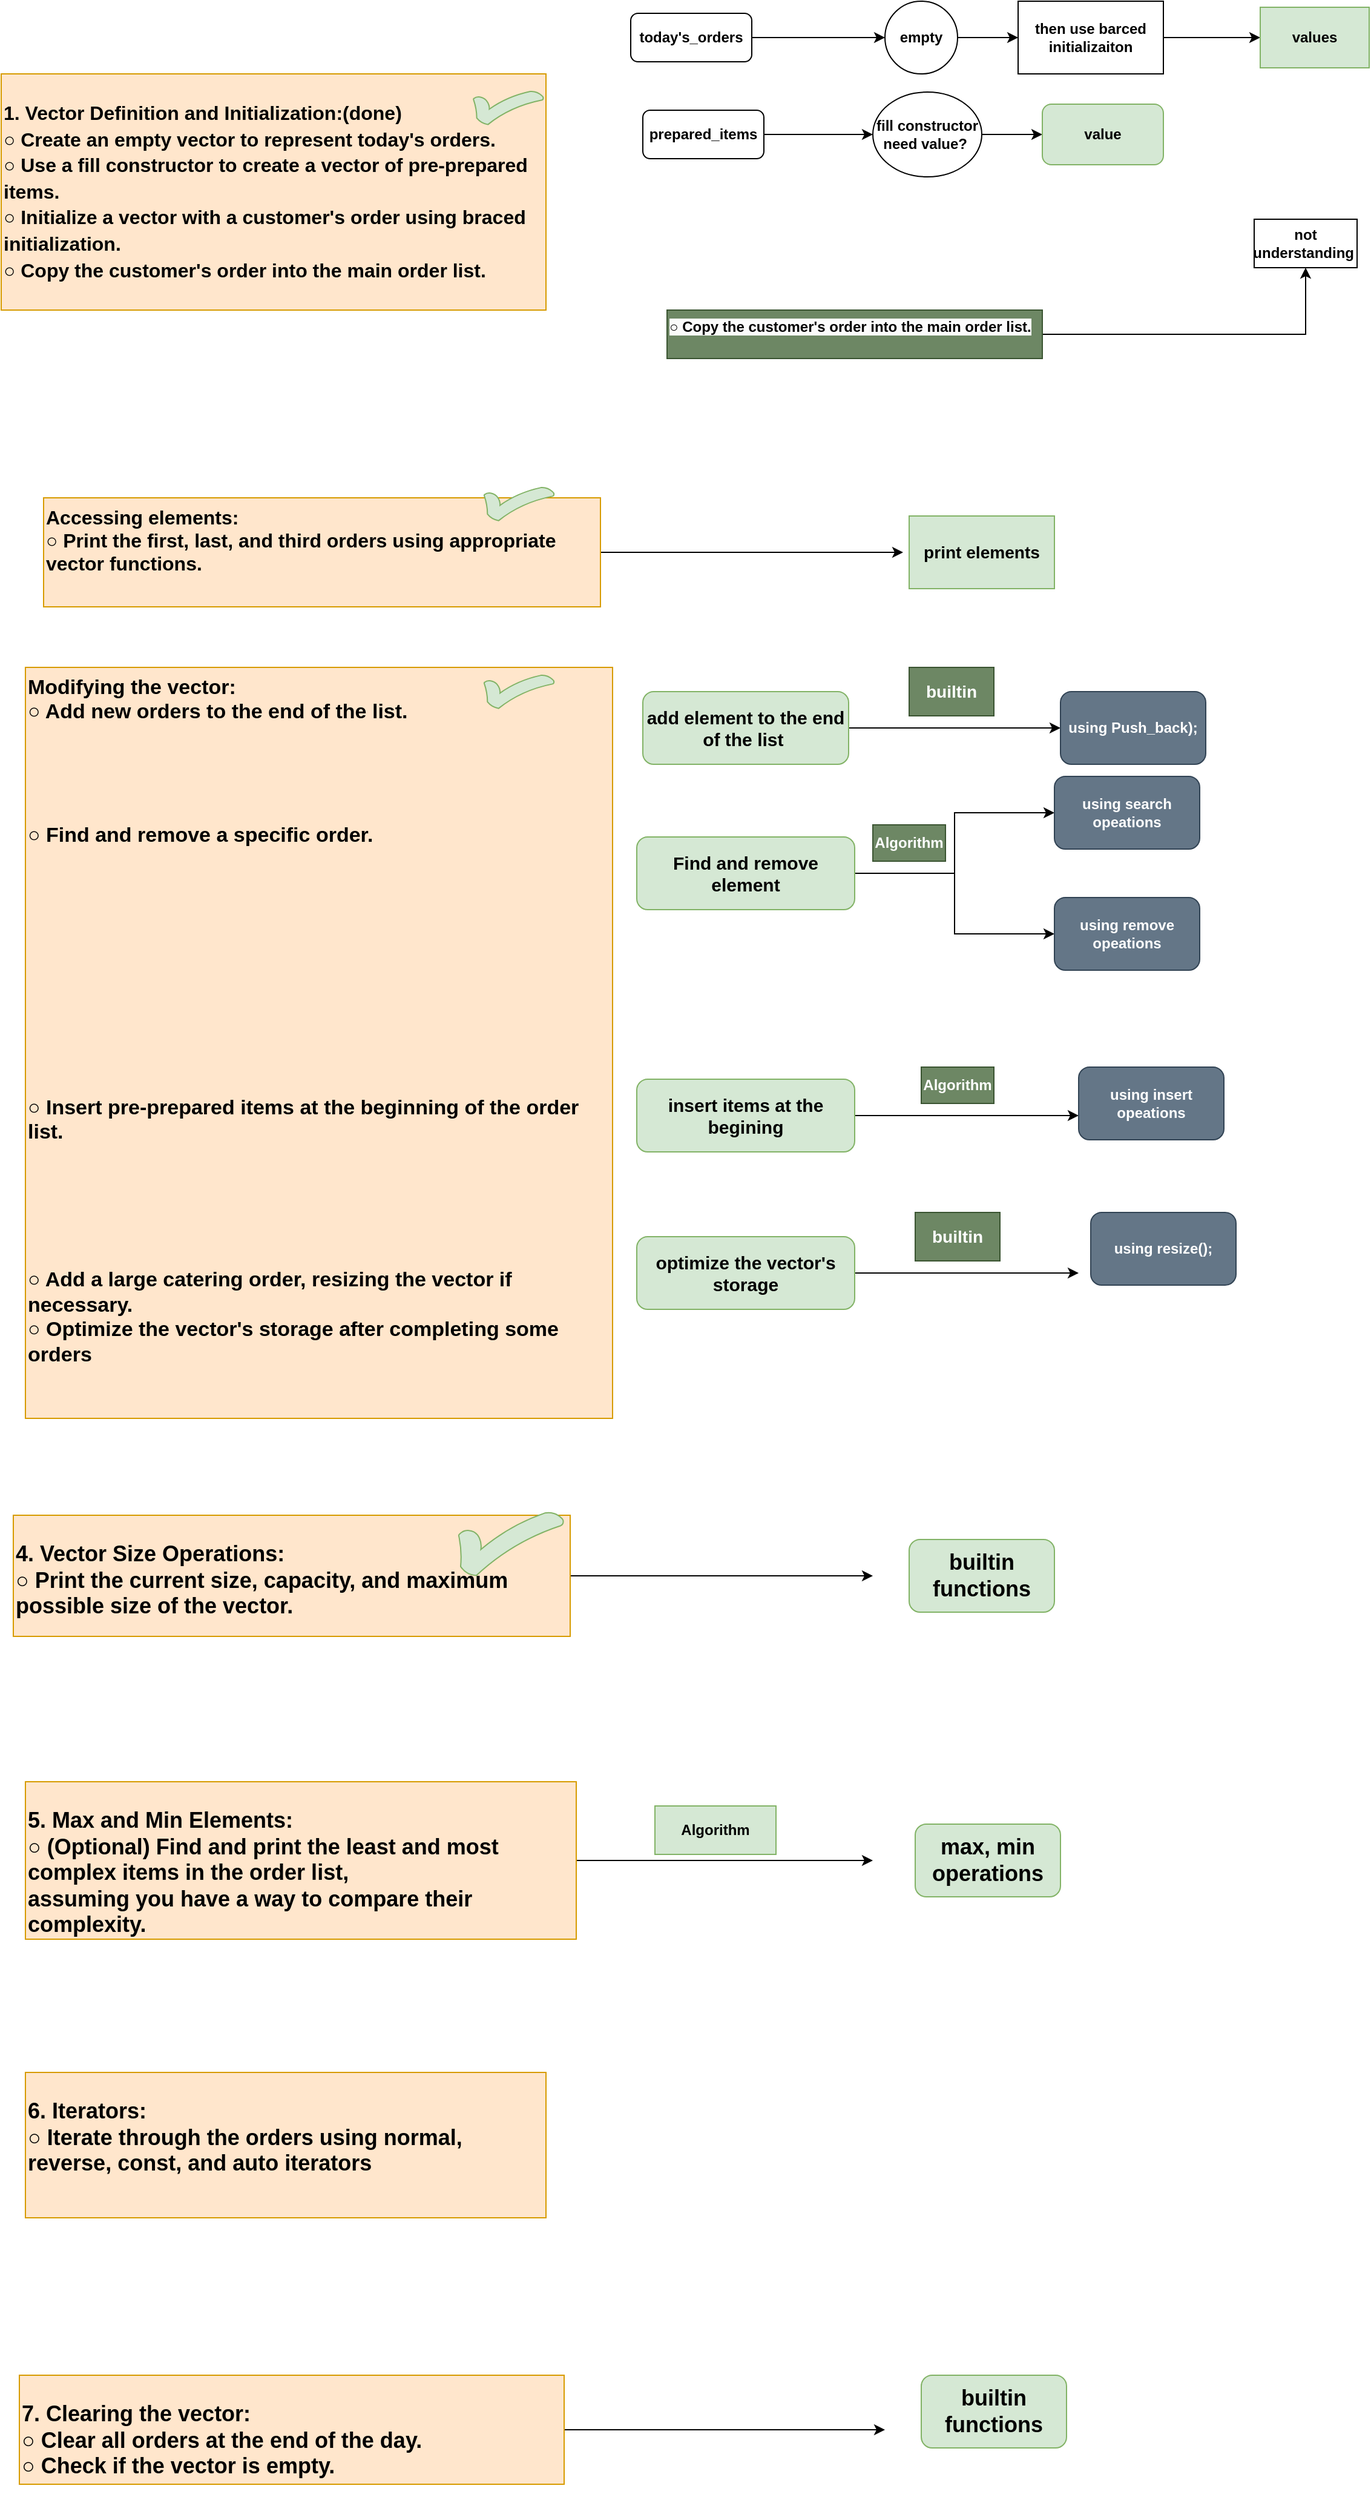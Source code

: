 <mxfile version="26.0.6">
  <diagram name="Page-1" id="wyvEPADK-sb8oglInLDm">
    <mxGraphModel dx="1214" dy="728" grid="1" gridSize="10" guides="1" tooltips="1" connect="1" arrows="1" fold="1" page="1" pageScale="1" pageWidth="850" pageHeight="1100" math="0" shadow="0">
      <root>
        <mxCell id="0" />
        <mxCell id="1" parent="0" />
        <mxCell id="D6_TP457iKL7m99HxI2h-1" value="&lt;h2&gt;&lt;font style=&quot;font-size: 16px;&quot;&gt;1. Vector Definition and Initialization:(done)&lt;br&gt;○ Create an empty vector to represent today&#39;s orders.&lt;br&gt;○ Use a fill constructor to create a vector of pre-prepared items.&lt;br&gt;○ Initialize a vector with a customer&#39;s order using braced initialization.&lt;br&gt;○ Copy the customer&#39;s order into the main order list.&lt;/font&gt;&lt;/h2&gt;" style="text;whiteSpace=wrap;html=1;fillColor=#ffe6cc;strokeColor=#d79b00;fontStyle=1" vertex="1" parent="1">
          <mxGeometry x="160" y="130" width="450" height="195" as="geometry" />
        </mxCell>
        <mxCell id="D6_TP457iKL7m99HxI2h-11" value="" style="edgeStyle=orthogonalEdgeStyle;rounded=0;orthogonalLoop=1;jettySize=auto;html=1;fontStyle=1" edge="1" parent="1" source="D6_TP457iKL7m99HxI2h-2" target="D6_TP457iKL7m99HxI2h-10">
          <mxGeometry relative="1" as="geometry" />
        </mxCell>
        <mxCell id="D6_TP457iKL7m99HxI2h-2" value="today&#39;s_orders" style="rounded=1;whiteSpace=wrap;html=1;fontStyle=1" vertex="1" parent="1">
          <mxGeometry x="680" y="80" width="100" height="40" as="geometry" />
        </mxCell>
        <mxCell id="D6_TP457iKL7m99HxI2h-5" value="" style="edgeStyle=orthogonalEdgeStyle;rounded=0;orthogonalLoop=1;jettySize=auto;html=1;fontStyle=1" edge="1" parent="1" source="D6_TP457iKL7m99HxI2h-3" target="D6_TP457iKL7m99HxI2h-4">
          <mxGeometry relative="1" as="geometry" />
        </mxCell>
        <mxCell id="D6_TP457iKL7m99HxI2h-3" value="prepared_items" style="rounded=1;whiteSpace=wrap;html=1;fontStyle=1" vertex="1" parent="1">
          <mxGeometry x="690" y="160" width="100" height="40" as="geometry" />
        </mxCell>
        <mxCell id="D6_TP457iKL7m99HxI2h-7" value="" style="edgeStyle=orthogonalEdgeStyle;rounded=0;orthogonalLoop=1;jettySize=auto;html=1;fontStyle=1" edge="1" parent="1" source="D6_TP457iKL7m99HxI2h-4" target="D6_TP457iKL7m99HxI2h-6">
          <mxGeometry relative="1" as="geometry" />
        </mxCell>
        <mxCell id="D6_TP457iKL7m99HxI2h-4" value="fill constructor&lt;br&gt;need value?&amp;nbsp;" style="ellipse;whiteSpace=wrap;html=1;rounded=1;fontStyle=1" vertex="1" parent="1">
          <mxGeometry x="880" y="145" width="90" height="70" as="geometry" />
        </mxCell>
        <mxCell id="D6_TP457iKL7m99HxI2h-6" value="value" style="whiteSpace=wrap;html=1;rounded=1;fillColor=#d5e8d4;strokeColor=#82b366;fontStyle=1" vertex="1" parent="1">
          <mxGeometry x="1020" y="155" width="100" height="50" as="geometry" />
        </mxCell>
        <mxCell id="D6_TP457iKL7m99HxI2h-13" value="" style="edgeStyle=orthogonalEdgeStyle;rounded=0;orthogonalLoop=1;jettySize=auto;html=1;fontStyle=1" edge="1" parent="1" source="D6_TP457iKL7m99HxI2h-10" target="D6_TP457iKL7m99HxI2h-12">
          <mxGeometry relative="1" as="geometry" />
        </mxCell>
        <mxCell id="D6_TP457iKL7m99HxI2h-10" value="empty" style="ellipse;whiteSpace=wrap;html=1;aspect=fixed;fontStyle=1" vertex="1" parent="1">
          <mxGeometry x="890" y="70" width="60" height="60" as="geometry" />
        </mxCell>
        <mxCell id="D6_TP457iKL7m99HxI2h-15" value="" style="edgeStyle=orthogonalEdgeStyle;rounded=0;orthogonalLoop=1;jettySize=auto;html=1;fontStyle=1" edge="1" parent="1" source="D6_TP457iKL7m99HxI2h-12" target="D6_TP457iKL7m99HxI2h-14">
          <mxGeometry relative="1" as="geometry" />
        </mxCell>
        <mxCell id="D6_TP457iKL7m99HxI2h-12" value="then use barced initializaiton" style="whiteSpace=wrap;html=1;fontStyle=1" vertex="1" parent="1">
          <mxGeometry x="1000" y="70" width="120" height="60" as="geometry" />
        </mxCell>
        <mxCell id="D6_TP457iKL7m99HxI2h-14" value="values" style="whiteSpace=wrap;html=1;fillColor=#d5e8d4;strokeColor=#82b366;fontStyle=1" vertex="1" parent="1">
          <mxGeometry x="1200" y="75" width="90" height="50" as="geometry" />
        </mxCell>
        <mxCell id="D6_TP457iKL7m99HxI2h-18" value="" style="edgeStyle=orthogonalEdgeStyle;rounded=0;orthogonalLoop=1;jettySize=auto;html=1;fontStyle=1" edge="1" parent="1" source="D6_TP457iKL7m99HxI2h-16" target="D6_TP457iKL7m99HxI2h-17">
          <mxGeometry relative="1" as="geometry" />
        </mxCell>
        <mxCell id="D6_TP457iKL7m99HxI2h-16" value="&lt;span style=&quot;color: rgb(0, 0, 0); font-family: Helvetica; font-size: 12px; font-style: normal; font-variant-ligatures: normal; font-variant-caps: normal; letter-spacing: normal; orphans: 2; text-align: left; text-indent: 0px; text-transform: none; widows: 2; word-spacing: 0px; -webkit-text-stroke-width: 0px; white-space: normal; background-color: rgb(251, 251, 251); text-decoration-thickness: initial; text-decoration-style: initial; text-decoration-color: initial; float: none; display: inline !important;&quot;&gt;○ Copy the customer&#39;s order into the main order list.&lt;/span&gt;" style="text;whiteSpace=wrap;html=1;fillColor=#6d8764;fontColor=#ffffff;strokeColor=#3A5431;fontStyle=1" vertex="1" parent="1">
          <mxGeometry x="710" y="325" width="310" height="40" as="geometry" />
        </mxCell>
        <mxCell id="D6_TP457iKL7m99HxI2h-17" value="not understanding&amp;nbsp;" style="whiteSpace=wrap;html=1;fontStyle=1" vertex="1" parent="1">
          <mxGeometry x="1195" y="250" width="85" height="40" as="geometry" />
        </mxCell>
        <mxCell id="D6_TP457iKL7m99HxI2h-21" value="" style="edgeStyle=orthogonalEdgeStyle;rounded=0;orthogonalLoop=1;jettySize=auto;html=1;fontStyle=1" edge="1" parent="1" source="D6_TP457iKL7m99HxI2h-19">
          <mxGeometry relative="1" as="geometry">
            <mxPoint x="905" y="525" as="targetPoint" />
          </mxGeometry>
        </mxCell>
        <mxCell id="D6_TP457iKL7m99HxI2h-19" value="Accessing elements:&#xa;○ Print the first, last, and third orders using appropriate vector functions." style="text;whiteSpace=wrap;html=1;fillColor=#ffe6cc;strokeColor=#d79b00;fontSize=16;fontStyle=1" vertex="1" parent="1">
          <mxGeometry x="195" y="480" width="460" height="90" as="geometry" />
        </mxCell>
        <mxCell id="D6_TP457iKL7m99HxI2h-22" value="&lt;h3&gt;print elements&lt;/h3&gt;" style="whiteSpace=wrap;html=1;fillColor=#d5e8d4;strokeColor=#82b366;fontStyle=1" vertex="1" parent="1">
          <mxGeometry x="910" y="495" width="120" height="60" as="geometry" />
        </mxCell>
        <mxCell id="D6_TP457iKL7m99HxI2h-23" value="&lt;font style=&quot;font-size: 17px;&quot;&gt;Modifying the vector:&lt;br&gt;○ Add new orders to the end of the list.&lt;/font&gt;&lt;div&gt;&lt;font style=&quot;font-size: 17px;&quot;&gt;&lt;br&gt;&lt;/font&gt;&lt;/div&gt;&lt;div&gt;&lt;font style=&quot;font-size: 17px;&quot;&gt;&lt;br&gt;&lt;/font&gt;&lt;/div&gt;&lt;div&gt;&lt;font style=&quot;font-size: 17px;&quot;&gt;&lt;br&gt;&lt;/font&gt;&lt;/div&gt;&lt;div&gt;&lt;font style=&quot;font-size: 17px;&quot;&gt;&lt;br&gt;○ Find and remove a specific order.&lt;br&gt;&lt;br&gt;&lt;/font&gt;&lt;/div&gt;&lt;div&gt;&lt;font style=&quot;font-size: 17px;&quot;&gt;&lt;br&gt;&lt;/font&gt;&lt;/div&gt;&lt;div&gt;&lt;font style=&quot;font-size: 17px;&quot;&gt;&lt;br&gt;&lt;/font&gt;&lt;/div&gt;&lt;div&gt;&lt;font style=&quot;font-size: 17px;&quot;&gt;&lt;br&gt;&lt;/font&gt;&lt;/div&gt;&lt;div&gt;&lt;font style=&quot;font-size: 17px;&quot;&gt;&lt;br&gt;&lt;/font&gt;&lt;/div&gt;&lt;div&gt;&lt;font style=&quot;font-size: 17px;&quot;&gt;&lt;br&gt;&lt;/font&gt;&lt;/div&gt;&lt;div&gt;&lt;font style=&quot;font-size: 17px;&quot;&gt;&lt;br&gt;&lt;/font&gt;&lt;/div&gt;&lt;div&gt;&lt;font style=&quot;font-size: 17px;&quot;&gt;&lt;br&gt;&lt;/font&gt;&lt;/div&gt;&lt;div&gt;&lt;font style=&quot;font-size: 17px;&quot;&gt;&lt;br&gt;&lt;/font&gt;&lt;/div&gt;&lt;div&gt;&lt;font style=&quot;font-size: 17px;&quot;&gt;&lt;br&gt;&lt;/font&gt;&lt;/div&gt;&lt;div&gt;&lt;font style=&quot;font-size: 17px;&quot;&gt;○ Insert pre-prepared items at the beginning of the order list.&lt;br&gt;&lt;br&gt;&lt;/font&gt;&lt;/div&gt;&lt;div&gt;&lt;font style=&quot;font-size: 17px;&quot;&gt;&lt;br&gt;&lt;/font&gt;&lt;/div&gt;&lt;div&gt;&lt;font style=&quot;font-size: 17px;&quot;&gt;&lt;br&gt;&lt;/font&gt;&lt;/div&gt;&lt;div&gt;&lt;font style=&quot;font-size: 17px;&quot;&gt;&lt;br&gt;&lt;/font&gt;&lt;/div&gt;&lt;div&gt;&lt;font style=&quot;font-size: 17px;&quot;&gt;&lt;br&gt;&lt;/font&gt;&lt;/div&gt;&lt;div&gt;&lt;font style=&quot;font-size: 17px;&quot;&gt;○ Add a large catering order, resizing the vector if necessary.&lt;br&gt;○ Optimize the vector&#39;s storage after completing some orders&lt;/font&gt;&lt;/div&gt;" style="text;whiteSpace=wrap;html=1;fillColor=#ffe6cc;strokeColor=#d79b00;fontStyle=1" vertex="1" parent="1">
          <mxGeometry x="180" y="620" width="485" height="620" as="geometry" />
        </mxCell>
        <mxCell id="D6_TP457iKL7m99HxI2h-27" value="" style="edgeStyle=orthogonalEdgeStyle;rounded=0;orthogonalLoop=1;jettySize=auto;html=1;fontStyle=1" edge="1" parent="1" source="D6_TP457iKL7m99HxI2h-24" target="D6_TP457iKL7m99HxI2h-26">
          <mxGeometry relative="1" as="geometry" />
        </mxCell>
        <mxCell id="D6_TP457iKL7m99HxI2h-24" value="&lt;font style=&quot;font-size: 15px;&quot;&gt;add element to the end of the list&amp;nbsp;&lt;/font&gt;" style="rounded=1;whiteSpace=wrap;html=1;fillColor=#d5e8d4;strokeColor=#82b366;fontStyle=1" vertex="1" parent="1">
          <mxGeometry x="690" y="640" width="170" height="60" as="geometry" />
        </mxCell>
        <mxCell id="D6_TP457iKL7m99HxI2h-35" style="edgeStyle=orthogonalEdgeStyle;rounded=0;orthogonalLoop=1;jettySize=auto;html=1;entryX=0;entryY=0.5;entryDx=0;entryDy=0;fontStyle=1" edge="1" parent="1" source="D6_TP457iKL7m99HxI2h-25" target="D6_TP457iKL7m99HxI2h-28">
          <mxGeometry relative="1" as="geometry" />
        </mxCell>
        <mxCell id="D6_TP457iKL7m99HxI2h-36" style="edgeStyle=orthogonalEdgeStyle;rounded=0;orthogonalLoop=1;jettySize=auto;html=1;fontStyle=1" edge="1" parent="1" source="D6_TP457iKL7m99HxI2h-25" target="D6_TP457iKL7m99HxI2h-31">
          <mxGeometry relative="1" as="geometry" />
        </mxCell>
        <mxCell id="D6_TP457iKL7m99HxI2h-25" value="&lt;font style=&quot;font-size: 15px;&quot;&gt;Find and remove element&lt;/font&gt;" style="rounded=1;whiteSpace=wrap;html=1;fillColor=#d5e8d4;strokeColor=#82b366;fontStyle=1" vertex="1" parent="1">
          <mxGeometry x="685" y="760" width="180" height="60" as="geometry" />
        </mxCell>
        <mxCell id="D6_TP457iKL7m99HxI2h-26" value="using Push_back);" style="whiteSpace=wrap;html=1;fillColor=#647687;strokeColor=#314354;fontColor=#ffffff;rounded=1;fontStyle=1" vertex="1" parent="1">
          <mxGeometry x="1035" y="640" width="120" height="60" as="geometry" />
        </mxCell>
        <mxCell id="D6_TP457iKL7m99HxI2h-28" value="using search opeations" style="whiteSpace=wrap;html=1;fillColor=#647687;strokeColor=#314354;fontColor=#ffffff;rounded=1;fontStyle=1" vertex="1" parent="1">
          <mxGeometry x="1030" y="710" width="120" height="60" as="geometry" />
        </mxCell>
        <mxCell id="D6_TP457iKL7m99HxI2h-31" value="using remove opeations" style="whiteSpace=wrap;html=1;fillColor=#647687;strokeColor=#314354;fontColor=#ffffff;rounded=1;fontStyle=1" vertex="1" parent="1">
          <mxGeometry x="1030" y="810" width="120" height="60" as="geometry" />
        </mxCell>
        <mxCell id="D6_TP457iKL7m99HxI2h-34" value="&lt;h3&gt;builtin&lt;/h3&gt;" style="text;html=1;align=center;verticalAlign=middle;whiteSpace=wrap;rounded=0;fillColor=#6d8764;fontColor=#ffffff;strokeColor=#3A5431;fontStyle=1" vertex="1" parent="1">
          <mxGeometry x="910" y="620" width="70" height="40" as="geometry" />
        </mxCell>
        <mxCell id="D6_TP457iKL7m99HxI2h-37" value="Algorithm" style="text;html=1;align=center;verticalAlign=middle;whiteSpace=wrap;rounded=0;fillColor=#6d8764;fontColor=#ffffff;strokeColor=#3A5431;fontStyle=1" vertex="1" parent="1">
          <mxGeometry x="880" y="750" width="60" height="30" as="geometry" />
        </mxCell>
        <mxCell id="D6_TP457iKL7m99HxI2h-39" style="edgeStyle=orthogonalEdgeStyle;rounded=0;orthogonalLoop=1;jettySize=auto;html=1;fontStyle=1" edge="1" parent="1" source="D6_TP457iKL7m99HxI2h-38">
          <mxGeometry relative="1" as="geometry">
            <mxPoint x="1050" y="990" as="targetPoint" />
          </mxGeometry>
        </mxCell>
        <mxCell id="D6_TP457iKL7m99HxI2h-38" value="&lt;font style=&quot;font-size: 15px;&quot;&gt;insert items at the begining&lt;/font&gt;" style="rounded=1;whiteSpace=wrap;html=1;fillColor=#d5e8d4;strokeColor=#82b366;fontStyle=1" vertex="1" parent="1">
          <mxGeometry x="685" y="960" width="180" height="60" as="geometry" />
        </mxCell>
        <mxCell id="D6_TP457iKL7m99HxI2h-40" value="using insert opeations" style="whiteSpace=wrap;html=1;fillColor=#647687;strokeColor=#314354;fontColor=#ffffff;rounded=1;fontStyle=1" vertex="1" parent="1">
          <mxGeometry x="1050" y="950" width="120" height="60" as="geometry" />
        </mxCell>
        <mxCell id="D6_TP457iKL7m99HxI2h-41" value="Algorithm" style="text;html=1;align=center;verticalAlign=middle;whiteSpace=wrap;rounded=0;fillColor=#6d8764;fontColor=#ffffff;strokeColor=#3A5431;fontStyle=1" vertex="1" parent="1">
          <mxGeometry x="920" y="950" width="60" height="30" as="geometry" />
        </mxCell>
        <mxCell id="D6_TP457iKL7m99HxI2h-42" style="edgeStyle=orthogonalEdgeStyle;rounded=0;orthogonalLoop=1;jettySize=auto;html=1;fontStyle=1" edge="1" source="D6_TP457iKL7m99HxI2h-43" parent="1">
          <mxGeometry relative="1" as="geometry">
            <mxPoint x="1050" y="1120" as="targetPoint" />
          </mxGeometry>
        </mxCell>
        <mxCell id="D6_TP457iKL7m99HxI2h-43" value="&lt;font style=&quot;font-size: 15px;&quot;&gt;optimize the vector&#39;s storage&lt;/font&gt;" style="rounded=1;whiteSpace=wrap;html=1;fillColor=#d5e8d4;strokeColor=#82b366;fontStyle=1" vertex="1" parent="1">
          <mxGeometry x="685" y="1090" width="180" height="60" as="geometry" />
        </mxCell>
        <mxCell id="D6_TP457iKL7m99HxI2h-44" value="&lt;h3&gt;builtin&lt;/h3&gt;" style="text;html=1;align=center;verticalAlign=middle;whiteSpace=wrap;rounded=0;fillColor=#6d8764;fontColor=#ffffff;strokeColor=#3A5431;fontStyle=1" vertex="1" parent="1">
          <mxGeometry x="915" y="1070" width="70" height="40" as="geometry" />
        </mxCell>
        <mxCell id="D6_TP457iKL7m99HxI2h-45" value="using resize();" style="whiteSpace=wrap;html=1;fillColor=#647687;strokeColor=#314354;fontColor=#ffffff;rounded=1;fontStyle=1" vertex="1" parent="1">
          <mxGeometry x="1060" y="1070" width="120" height="60" as="geometry" />
        </mxCell>
        <mxCell id="D6_TP457iKL7m99HxI2h-47" style="edgeStyle=orthogonalEdgeStyle;rounded=0;orthogonalLoop=1;jettySize=auto;html=1;fontStyle=1" edge="1" parent="1" source="D6_TP457iKL7m99HxI2h-46">
          <mxGeometry relative="1" as="geometry">
            <mxPoint x="880" y="1370" as="targetPoint" />
          </mxGeometry>
        </mxCell>
        <mxCell id="D6_TP457iKL7m99HxI2h-46" value="&lt;h2&gt;4. Vector Size Operations:&lt;br&gt;○ Print the current size, capacity, and maximum possible size of the vector.&lt;/h2&gt;" style="text;whiteSpace=wrap;html=1;fillColor=#ffe6cc;strokeColor=#d79b00;fontStyle=1" vertex="1" parent="1">
          <mxGeometry x="170" y="1320" width="460" height="100" as="geometry" />
        </mxCell>
        <mxCell id="D6_TP457iKL7m99HxI2h-48" value="&lt;h2&gt;builtin functions&lt;/h2&gt;" style="rounded=1;whiteSpace=wrap;html=1;fillColor=#d5e8d4;strokeColor=#82b366;fontStyle=1" vertex="1" parent="1">
          <mxGeometry x="910" y="1340" width="120" height="60" as="geometry" />
        </mxCell>
        <mxCell id="D6_TP457iKL7m99HxI2h-50" style="edgeStyle=orthogonalEdgeStyle;rounded=0;orthogonalLoop=1;jettySize=auto;html=1;fontStyle=1" edge="1" parent="1" source="D6_TP457iKL7m99HxI2h-49">
          <mxGeometry relative="1" as="geometry">
            <mxPoint x="880" y="1605" as="targetPoint" />
          </mxGeometry>
        </mxCell>
        <mxCell id="D6_TP457iKL7m99HxI2h-49" value="&lt;h2&gt;5. Max and Min Elements:&lt;br&gt;○ (Optional) Find and print the least and most complex items in the order list,&lt;br&gt;assuming you have a way to compare their complexity.&lt;/h2&gt;" style="text;whiteSpace=wrap;html=1;fillColor=#ffe6cc;strokeColor=#d79b00;fontStyle=1" vertex="1" parent="1">
          <mxGeometry x="180" y="1540" width="455" height="130" as="geometry" />
        </mxCell>
        <mxCell id="D6_TP457iKL7m99HxI2h-51" value="&lt;h2&gt;max, min operations&lt;/h2&gt;" style="rounded=1;whiteSpace=wrap;html=1;fillColor=#d5e8d4;strokeColor=#82b366;fontStyle=1" vertex="1" parent="1">
          <mxGeometry x="915" y="1575" width="120" height="60" as="geometry" />
        </mxCell>
        <mxCell id="D6_TP457iKL7m99HxI2h-52" value="Algorithm" style="whiteSpace=wrap;html=1;fillColor=#d5e8d4;strokeColor=#82b366;fontStyle=1" vertex="1" parent="1">
          <mxGeometry x="700" y="1560" width="100" height="40" as="geometry" />
        </mxCell>
        <mxCell id="D6_TP457iKL7m99HxI2h-53" value="&lt;h2&gt;6. Iterators:&lt;br&gt;○ Iterate through the orders using normal, reverse, const, and auto iterators&lt;/h2&gt;" style="text;whiteSpace=wrap;html=1;fillColor=#ffe6cc;strokeColor=#d79b00;fontStyle=1" vertex="1" parent="1">
          <mxGeometry x="180" y="1780" width="430" height="120" as="geometry" />
        </mxCell>
        <mxCell id="D6_TP457iKL7m99HxI2h-55" style="edgeStyle=orthogonalEdgeStyle;rounded=0;orthogonalLoop=1;jettySize=auto;html=1;fontStyle=1" edge="1" parent="1" source="D6_TP457iKL7m99HxI2h-54">
          <mxGeometry relative="1" as="geometry">
            <mxPoint x="890" y="2075" as="targetPoint" />
          </mxGeometry>
        </mxCell>
        <mxCell id="D6_TP457iKL7m99HxI2h-54" value="&lt;h2&gt;7. Clearing the vector:&lt;br&gt;○ Clear all orders at the end of the day.&lt;br&gt;○ Check if the vector is empty.&lt;/h2&gt;" style="text;whiteSpace=wrap;html=1;fillColor=#ffe6cc;strokeColor=#d79b00;fontStyle=1" vertex="1" parent="1">
          <mxGeometry x="175" y="2030" width="450" height="90" as="geometry" />
        </mxCell>
        <mxCell id="D6_TP457iKL7m99HxI2h-56" value="&lt;h2&gt;builtin functions&lt;/h2&gt;" style="rounded=1;whiteSpace=wrap;html=1;fillColor=#d5e8d4;strokeColor=#82b366;fontStyle=1" vertex="1" parent="1">
          <mxGeometry x="920" y="2030" width="120" height="60" as="geometry" />
        </mxCell>
        <mxCell id="D6_TP457iKL7m99HxI2h-57" value="" style="verticalLabelPosition=bottom;verticalAlign=top;html=1;shape=mxgraph.basic.tick;fillColor=#d5e8d4;strokeColor=#82b366;rotation=30;" vertex="1" parent="1">
          <mxGeometry x="551.16" y="132.99" width="50" height="45" as="geometry" />
        </mxCell>
        <mxCell id="D6_TP457iKL7m99HxI2h-58" value="" style="verticalLabelPosition=bottom;verticalAlign=top;html=1;shape=mxgraph.basic.tick;fillColor=#d5e8d4;strokeColor=#82b366;rotation=30;" vertex="1" parent="1">
          <mxGeometry x="560" y="460" width="50" height="45" as="geometry" />
        </mxCell>
        <mxCell id="D6_TP457iKL7m99HxI2h-59" value="" style="verticalLabelPosition=bottom;verticalAlign=top;html=1;shape=mxgraph.basic.tick;fillColor=#d5e8d4;strokeColor=#82b366;rotation=30;" vertex="1" parent="1">
          <mxGeometry x="560" y="615" width="50" height="45" as="geometry" />
        </mxCell>
        <mxCell id="D6_TP457iKL7m99HxI2h-61" value="" style="verticalLabelPosition=bottom;verticalAlign=top;html=1;shape=mxgraph.basic.tick;fillColor=#d5e8d4;strokeColor=#82b366;rotation=30;" vertex="1" parent="1">
          <mxGeometry x="541.16" y="1300" width="70" height="80" as="geometry" />
        </mxCell>
      </root>
    </mxGraphModel>
  </diagram>
</mxfile>
